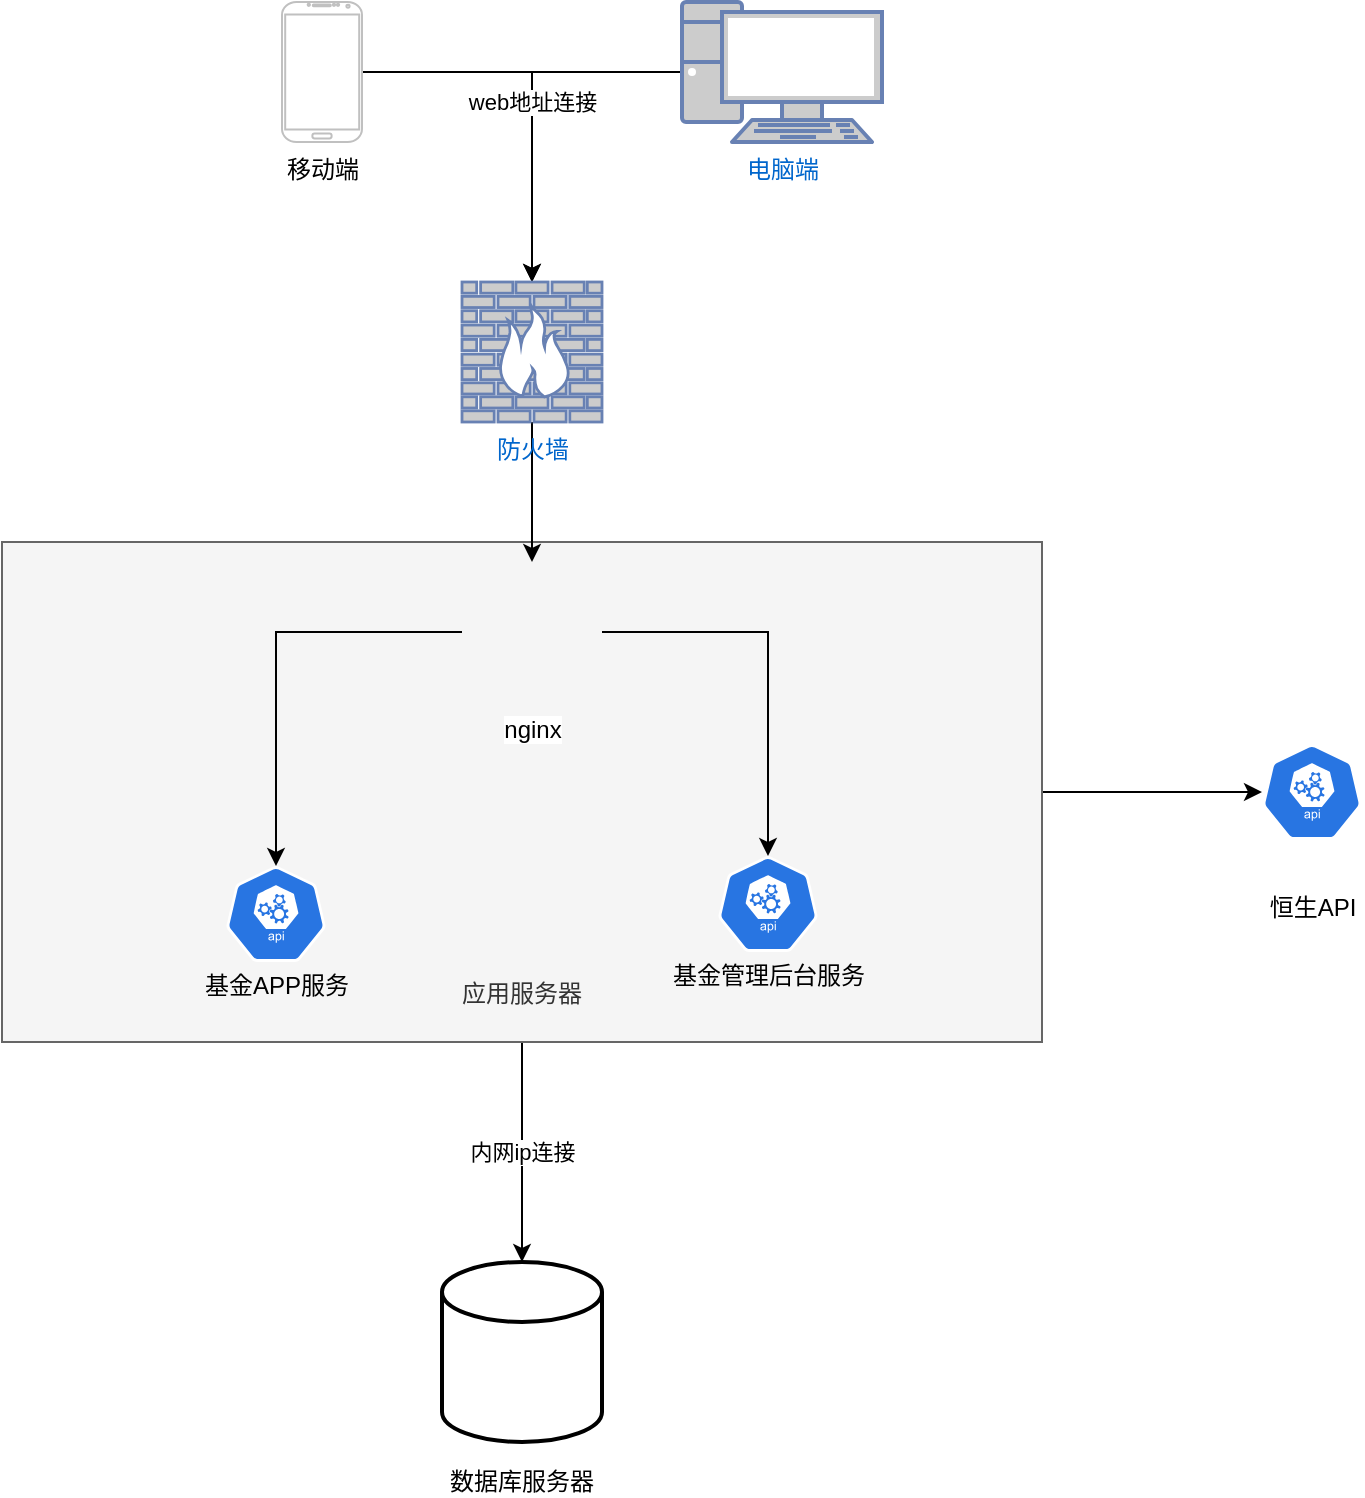 <mxfile version="20.2.6" type="github"><diagram id="FFtLRq6kpSI4ZGspot21" name="第 1 页"><mxGraphModel dx="1422" dy="762" grid="0" gridSize="10" guides="1" tooltips="1" connect="1" arrows="1" fold="1" page="0" pageScale="1" pageWidth="827" pageHeight="1169" math="0" shadow="0"><root><mxCell id="0"/><mxCell id="1" parent="0"/><mxCell id="q4_Ds_hNTsAd4L0cq3j5-19" style="edgeStyle=orthogonalEdgeStyle;rounded=0;orthogonalLoop=1;jettySize=auto;html=1;" parent="1" source="q4_Ds_hNTsAd4L0cq3j5-17" target="q4_Ds_hNTsAd4L0cq3j5-18" edge="1"><mxGeometry relative="1" as="geometry"/></mxCell><mxCell id="q4_Ds_hNTsAd4L0cq3j5-21" value="内网ip连接" style="edgeStyle=orthogonalEdgeStyle;rounded=0;orthogonalLoop=1;jettySize=auto;html=1;" parent="1" source="q4_Ds_hNTsAd4L0cq3j5-17" target="q4_Ds_hNTsAd4L0cq3j5-20" edge="1"><mxGeometry relative="1" as="geometry"/></mxCell><mxCell id="q4_Ds_hNTsAd4L0cq3j5-17" value="&lt;br&gt;&lt;br&gt;&lt;br&gt;&lt;br&gt;&lt;br&gt;&lt;br&gt;&lt;br&gt;&lt;br&gt;&lt;br&gt;&lt;br&gt;&lt;br&gt;&lt;br&gt;&lt;br&gt;&lt;br&gt;应用服务器" style="rounded=0;whiteSpace=wrap;html=1;fillColor=#f5f5f5;strokeColor=#666666;fontColor=#333333;" parent="1" vertex="1"><mxGeometry x="70" y="350" width="520" height="250" as="geometry"/></mxCell><mxCell id="q4_Ds_hNTsAd4L0cq3j5-4" style="edgeStyle=orthogonalEdgeStyle;rounded=0;orthogonalLoop=1;jettySize=auto;html=1;" parent="1" source="q4_Ds_hNTsAd4L0cq3j5-1" target="q4_Ds_hNTsAd4L0cq3j5-3" edge="1"><mxGeometry relative="1" as="geometry"/></mxCell><mxCell id="q4_Ds_hNTsAd4L0cq3j5-1" value="移动端" style="verticalLabelPosition=bottom;verticalAlign=top;html=1;shadow=0;dashed=0;strokeWidth=1;shape=mxgraph.android.phone2;strokeColor=#c0c0c0;" parent="1" vertex="1"><mxGeometry x="210" y="80" width="40" height="70" as="geometry"/></mxCell><mxCell id="q4_Ds_hNTsAd4L0cq3j5-5" value="web地址连接" style="edgeStyle=orthogonalEdgeStyle;rounded=0;orthogonalLoop=1;jettySize=auto;html=1;" parent="1" source="q4_Ds_hNTsAd4L0cq3j5-2" target="q4_Ds_hNTsAd4L0cq3j5-3" edge="1"><mxGeometry relative="1" as="geometry"/></mxCell><mxCell id="q4_Ds_hNTsAd4L0cq3j5-2" value="电脑端" style="fontColor=#0066CC;verticalAlign=top;verticalLabelPosition=bottom;labelPosition=center;align=center;html=1;outlineConnect=0;fillColor=#CCCCCC;strokeColor=#6881B3;gradientColor=none;gradientDirection=north;strokeWidth=2;shape=mxgraph.networks.pc;" parent="1" vertex="1"><mxGeometry x="410" y="80" width="100" height="70" as="geometry"/></mxCell><mxCell id="q4_Ds_hNTsAd4L0cq3j5-7" style="edgeStyle=orthogonalEdgeStyle;rounded=0;orthogonalLoop=1;jettySize=auto;html=1;entryX=0.5;entryY=0;entryDx=0;entryDy=0;" parent="1" source="q4_Ds_hNTsAd4L0cq3j5-3" target="q4_Ds_hNTsAd4L0cq3j5-6" edge="1"><mxGeometry relative="1" as="geometry"/></mxCell><mxCell id="q4_Ds_hNTsAd4L0cq3j5-3" value="防火墙" style="fontColor=#0066CC;verticalAlign=top;verticalLabelPosition=bottom;labelPosition=center;align=center;html=1;outlineConnect=0;fillColor=#CCCCCC;strokeColor=#6881B3;gradientColor=none;gradientDirection=north;strokeWidth=2;shape=mxgraph.networks.firewall;" parent="1" vertex="1"><mxGeometry x="300" y="220" width="70" height="70" as="geometry"/></mxCell><mxCell id="q4_Ds_hNTsAd4L0cq3j5-12" style="edgeStyle=orthogonalEdgeStyle;rounded=0;orthogonalLoop=1;jettySize=auto;html=1;" parent="1" source="q4_Ds_hNTsAd4L0cq3j5-6" target="q4_Ds_hNTsAd4L0cq3j5-10" edge="1"><mxGeometry relative="1" as="geometry"/></mxCell><mxCell id="q4_Ds_hNTsAd4L0cq3j5-15" style="edgeStyle=orthogonalEdgeStyle;rounded=0;orthogonalLoop=1;jettySize=auto;html=1;entryX=0.5;entryY=0;entryDx=0;entryDy=0;entryPerimeter=0;" parent="1" source="q4_Ds_hNTsAd4L0cq3j5-6" target="q4_Ds_hNTsAd4L0cq3j5-11" edge="1"><mxGeometry relative="1" as="geometry"/></mxCell><mxCell id="q4_Ds_hNTsAd4L0cq3j5-6" value="nginx" style="shape=image;html=1;verticalAlign=top;verticalLabelPosition=bottom;labelBackgroundColor=#ffffff;imageAspect=0;aspect=fixed;image=https://cdn4.iconfinder.com/data/icons/logos-brands-5/24/nginx-128.png" parent="1" vertex="1"><mxGeometry x="300" y="360" width="70" height="70" as="geometry"/></mxCell><mxCell id="q4_Ds_hNTsAd4L0cq3j5-10" value="&lt;br&gt;&lt;br&gt;&lt;br&gt;&lt;br&gt;&lt;br&gt;基金APP服务" style="html=1;dashed=0;whitespace=wrap;fillColor=#2875E2;strokeColor=#ffffff;points=[[0.005,0.63,0],[0.1,0.2,0],[0.9,0.2,0],[0.5,0,0],[0.995,0.63,0],[0.72,0.99,0],[0.5,1,0],[0.28,0.99,0]];shape=mxgraph.kubernetes.icon;prIcon=api" parent="1" vertex="1"><mxGeometry x="182" y="512" width="50" height="48" as="geometry"/></mxCell><mxCell id="q4_Ds_hNTsAd4L0cq3j5-11" value="&lt;br&gt;&lt;br&gt;&lt;br&gt;&lt;br&gt;&lt;br&gt;基金管理后台服务" style="html=1;dashed=0;whitespace=wrap;fillColor=#2875E2;strokeColor=#ffffff;points=[[0.005,0.63,0],[0.1,0.2,0],[0.9,0.2,0],[0.5,0,0],[0.995,0.63,0],[0.72,0.99,0],[0.5,1,0],[0.28,0.99,0]];shape=mxgraph.kubernetes.icon;prIcon=api" parent="1" vertex="1"><mxGeometry x="428" y="507" width="50" height="48" as="geometry"/></mxCell><mxCell id="q4_Ds_hNTsAd4L0cq3j5-18" value="&lt;br&gt;&lt;br&gt;&lt;br&gt;&lt;br&gt;&lt;br&gt;&lt;br&gt;&lt;br&gt;&lt;br&gt;恒生API" style="html=1;dashed=0;whitespace=wrap;fillColor=#2875E2;strokeColor=#ffffff;points=[[0.005,0.63,0],[0.1,0.2,0],[0.9,0.2,0],[0.5,0,0],[0.995,0.63,0],[0.72,0.99,0],[0.5,1,0],[0.28,0.99,0]];shape=mxgraph.kubernetes.icon;prIcon=api" parent="1" vertex="1"><mxGeometry x="700" y="451" width="50" height="48" as="geometry"/></mxCell><mxCell id="q4_Ds_hNTsAd4L0cq3j5-20" value="&lt;br&gt;&lt;br&gt;&lt;br&gt;&lt;br&gt;&lt;br&gt;&lt;br&gt;&lt;br&gt;&lt;br&gt;&lt;br&gt;数据库服务器" style="strokeWidth=2;html=1;shape=mxgraph.flowchart.database;whiteSpace=wrap;" parent="1" vertex="1"><mxGeometry x="290" y="710" width="80" height="90" as="geometry"/></mxCell></root></mxGraphModel></diagram></mxfile>